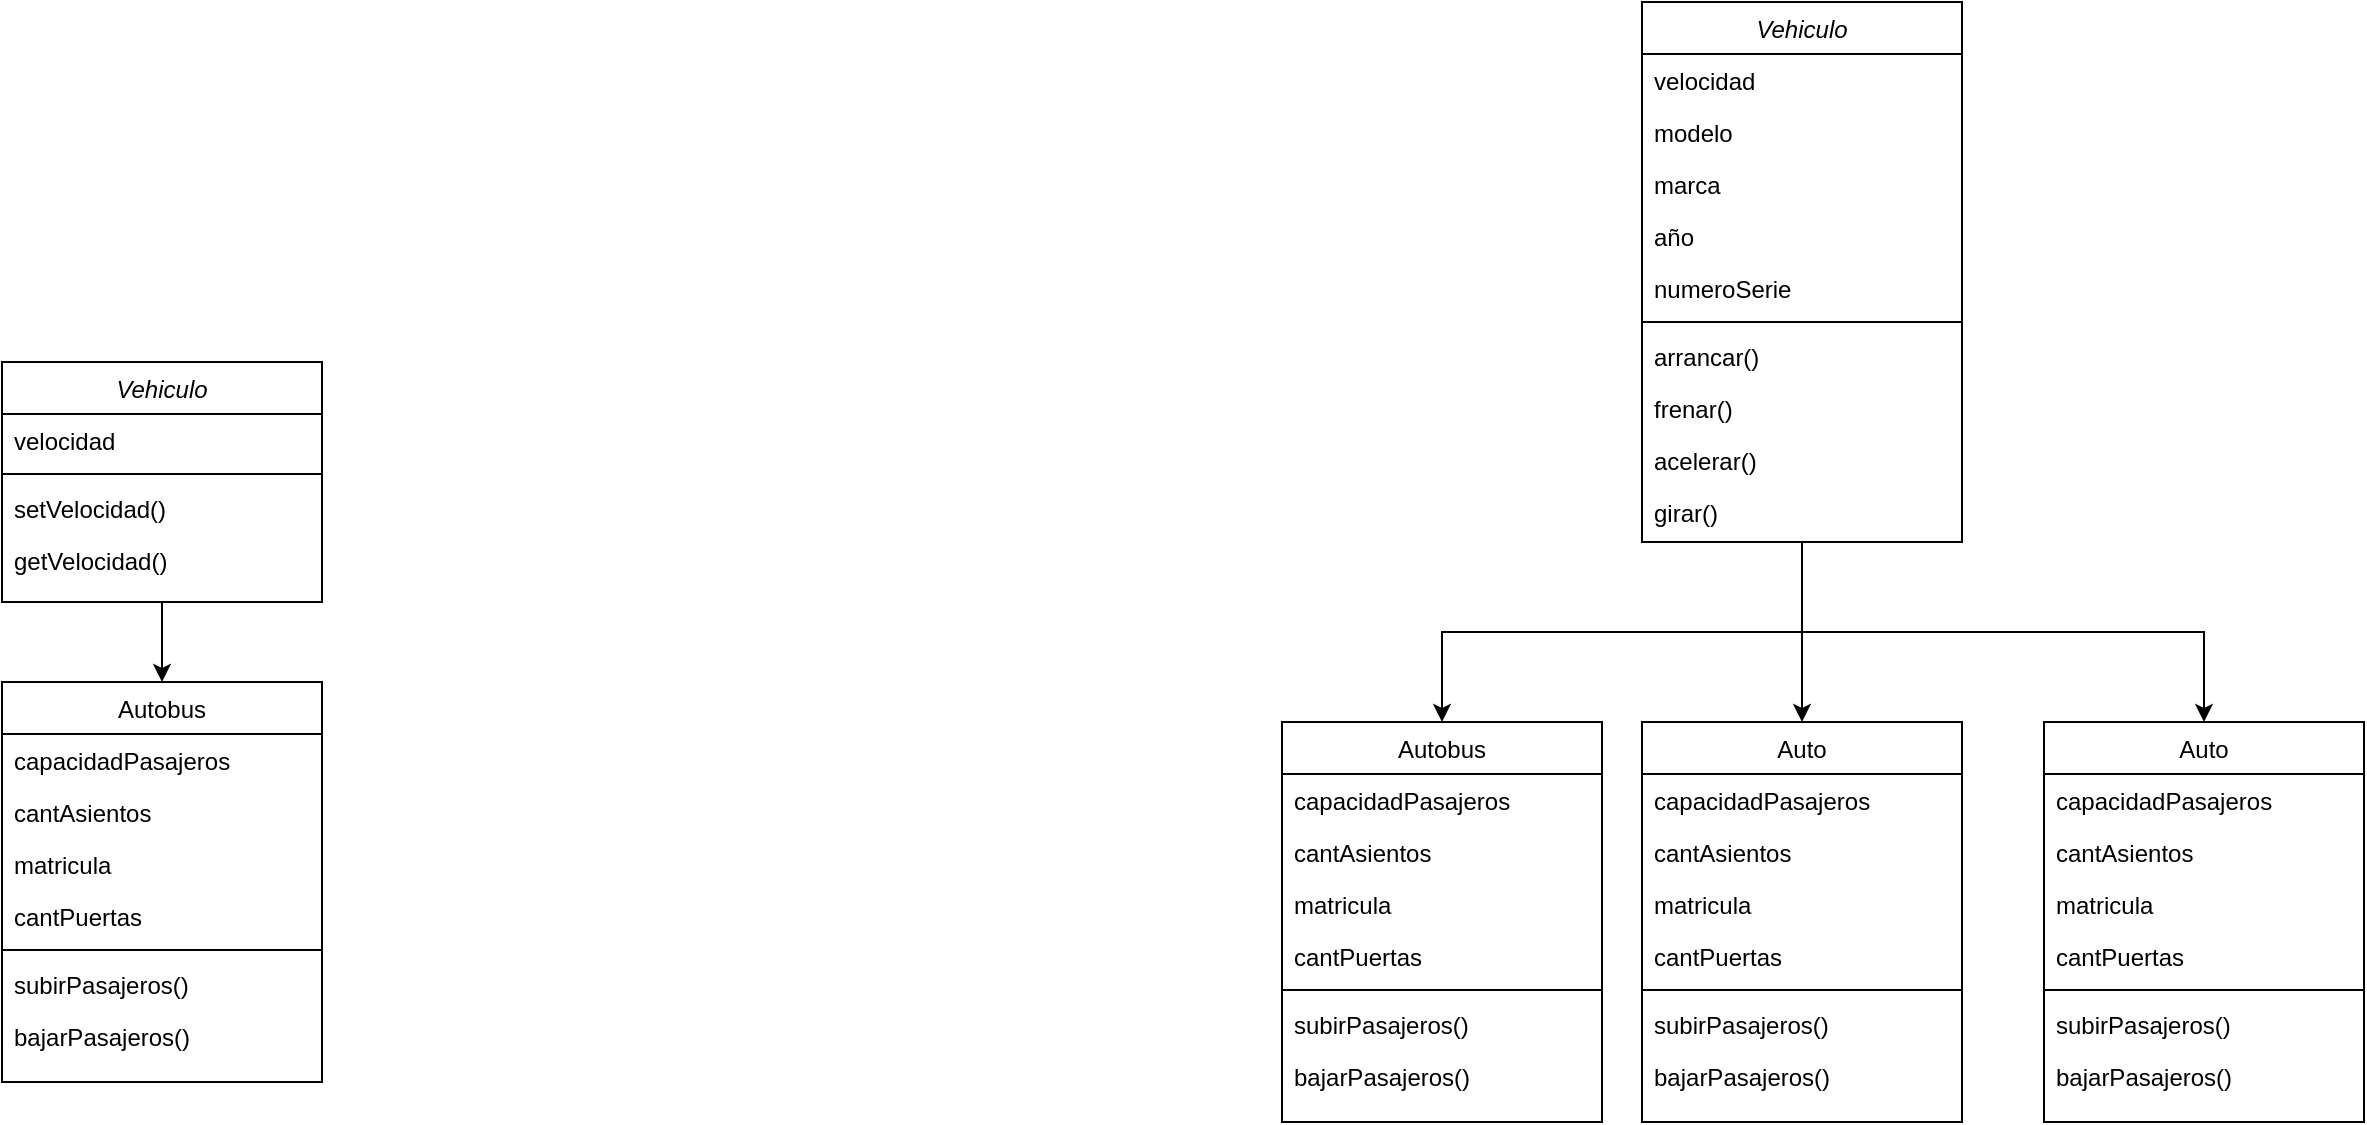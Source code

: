<mxfile version="24.7.7">
  <diagram id="C5RBs43oDa-KdzZeNtuy" name="Page-1">
    <mxGraphModel dx="1332" dy="1629" grid="1" gridSize="10" guides="1" tooltips="1" connect="1" arrows="1" fold="1" page="1" pageScale="1" pageWidth="827" pageHeight="1169" math="0" shadow="0">
      <root>
        <mxCell id="WIyWlLk6GJQsqaUBKTNV-0" />
        <mxCell id="WIyWlLk6GJQsqaUBKTNV-1" parent="WIyWlLk6GJQsqaUBKTNV-0" />
        <mxCell id="_eyF9fFfURAdQntwn9ls-6" style="edgeStyle=orthogonalEdgeStyle;rounded=0;orthogonalLoop=1;jettySize=auto;html=1;exitX=0.5;exitY=1;exitDx=0;exitDy=0;entryX=0.5;entryY=0;entryDx=0;entryDy=0;" parent="WIyWlLk6GJQsqaUBKTNV-1" source="zkfFHV4jXpPFQw0GAbJ--0" target="zkfFHV4jXpPFQw0GAbJ--6" edge="1">
          <mxGeometry relative="1" as="geometry" />
        </mxCell>
        <mxCell id="zkfFHV4jXpPFQw0GAbJ--0" value="Vehiculo" style="swimlane;fontStyle=2;align=center;verticalAlign=top;childLayout=stackLayout;horizontal=1;startSize=26;horizontalStack=0;resizeParent=1;resizeLast=0;collapsible=1;marginBottom=0;rounded=0;shadow=0;strokeWidth=1;" parent="WIyWlLk6GJQsqaUBKTNV-1" vertex="1">
          <mxGeometry x="220" y="130" width="160" height="120" as="geometry">
            <mxRectangle x="230" y="140" width="160" height="26" as="alternateBounds" />
          </mxGeometry>
        </mxCell>
        <mxCell id="zkfFHV4jXpPFQw0GAbJ--3" value="velocidad" style="text;align=left;verticalAlign=top;spacingLeft=4;spacingRight=4;overflow=hidden;rotatable=0;points=[[0,0.5],[1,0.5]];portConstraint=eastwest;rounded=0;shadow=0;html=0;" parent="zkfFHV4jXpPFQw0GAbJ--0" vertex="1">
          <mxGeometry y="26" width="160" height="26" as="geometry" />
        </mxCell>
        <mxCell id="zkfFHV4jXpPFQw0GAbJ--4" value="" style="line;html=1;strokeWidth=1;align=left;verticalAlign=middle;spacingTop=-1;spacingLeft=3;spacingRight=3;rotatable=0;labelPosition=right;points=[];portConstraint=eastwest;" parent="zkfFHV4jXpPFQw0GAbJ--0" vertex="1">
          <mxGeometry y="52" width="160" height="8" as="geometry" />
        </mxCell>
        <mxCell id="_eyF9fFfURAdQntwn9ls-2" value="setVelocidad()" style="text;align=left;verticalAlign=top;spacingLeft=4;spacingRight=4;overflow=hidden;rotatable=0;points=[[0,0.5],[1,0.5]];portConstraint=eastwest;" parent="zkfFHV4jXpPFQw0GAbJ--0" vertex="1">
          <mxGeometry y="60" width="160" height="26" as="geometry" />
        </mxCell>
        <mxCell id="_eyF9fFfURAdQntwn9ls-5" value="getVelocidad()" style="text;align=left;verticalAlign=top;spacingLeft=4;spacingRight=4;overflow=hidden;rotatable=0;points=[[0,0.5],[1,0.5]];portConstraint=eastwest;" parent="zkfFHV4jXpPFQw0GAbJ--0" vertex="1">
          <mxGeometry y="86" width="160" height="26" as="geometry" />
        </mxCell>
        <mxCell id="zkfFHV4jXpPFQw0GAbJ--6" value="Autobus" style="swimlane;fontStyle=0;align=center;verticalAlign=top;childLayout=stackLayout;horizontal=1;startSize=26;horizontalStack=0;resizeParent=1;resizeLast=0;collapsible=1;marginBottom=0;rounded=0;shadow=0;strokeWidth=1;" parent="WIyWlLk6GJQsqaUBKTNV-1" vertex="1">
          <mxGeometry x="220" y="290" width="160" height="200" as="geometry">
            <mxRectangle x="130" y="380" width="160" height="26" as="alternateBounds" />
          </mxGeometry>
        </mxCell>
        <mxCell id="zkfFHV4jXpPFQw0GAbJ--7" value="capacidadPasajeros" style="text;align=left;verticalAlign=top;spacingLeft=4;spacingRight=4;overflow=hidden;rotatable=0;points=[[0,0.5],[1,0.5]];portConstraint=eastwest;" parent="zkfFHV4jXpPFQw0GAbJ--6" vertex="1">
          <mxGeometry y="26" width="160" height="26" as="geometry" />
        </mxCell>
        <mxCell id="zkfFHV4jXpPFQw0GAbJ--8" value="cantAsientos" style="text;align=left;verticalAlign=top;spacingLeft=4;spacingRight=4;overflow=hidden;rotatable=0;points=[[0,0.5],[1,0.5]];portConstraint=eastwest;rounded=0;shadow=0;html=0;" parent="zkfFHV4jXpPFQw0GAbJ--6" vertex="1">
          <mxGeometry y="52" width="160" height="26" as="geometry" />
        </mxCell>
        <mxCell id="_eyF9fFfURAdQntwn9ls-7" value="matricula" style="text;align=left;verticalAlign=top;spacingLeft=4;spacingRight=4;overflow=hidden;rotatable=0;points=[[0,0.5],[1,0.5]];portConstraint=eastwest;rounded=0;shadow=0;html=0;" parent="zkfFHV4jXpPFQw0GAbJ--6" vertex="1">
          <mxGeometry y="78" width="160" height="26" as="geometry" />
        </mxCell>
        <mxCell id="_eyF9fFfURAdQntwn9ls-8" value="cantPuertas" style="text;align=left;verticalAlign=top;spacingLeft=4;spacingRight=4;overflow=hidden;rotatable=0;points=[[0,0.5],[1,0.5]];portConstraint=eastwest;rounded=0;shadow=0;html=0;" parent="zkfFHV4jXpPFQw0GAbJ--6" vertex="1">
          <mxGeometry y="104" width="160" height="26" as="geometry" />
        </mxCell>
        <mxCell id="zkfFHV4jXpPFQw0GAbJ--9" value="" style="line;html=1;strokeWidth=1;align=left;verticalAlign=middle;spacingTop=-1;spacingLeft=3;spacingRight=3;rotatable=0;labelPosition=right;points=[];portConstraint=eastwest;" parent="zkfFHV4jXpPFQw0GAbJ--6" vertex="1">
          <mxGeometry y="130" width="160" height="8" as="geometry" />
        </mxCell>
        <mxCell id="zkfFHV4jXpPFQw0GAbJ--10" value="subirPasajeros()" style="text;align=left;verticalAlign=top;spacingLeft=4;spacingRight=4;overflow=hidden;rotatable=0;points=[[0,0.5],[1,0.5]];portConstraint=eastwest;fontStyle=0" parent="zkfFHV4jXpPFQw0GAbJ--6" vertex="1">
          <mxGeometry y="138" width="160" height="26" as="geometry" />
        </mxCell>
        <mxCell id="zkfFHV4jXpPFQw0GAbJ--11" value="bajarPasajeros()" style="text;align=left;verticalAlign=top;spacingLeft=4;spacingRight=4;overflow=hidden;rotatable=0;points=[[0,0.5],[1,0.5]];portConstraint=eastwest;" parent="zkfFHV4jXpPFQw0GAbJ--6" vertex="1">
          <mxGeometry y="164" width="160" height="26" as="geometry" />
        </mxCell>
        <mxCell id="LvReY45hQWnyz_qZGlwv-34" style="edgeStyle=orthogonalEdgeStyle;rounded=0;orthogonalLoop=1;jettySize=auto;html=1;exitX=0.5;exitY=1;exitDx=0;exitDy=0;entryX=0.5;entryY=0;entryDx=0;entryDy=0;" edge="1" parent="WIyWlLk6GJQsqaUBKTNV-1" source="LvReY45hQWnyz_qZGlwv-2" target="LvReY45hQWnyz_qZGlwv-23">
          <mxGeometry relative="1" as="geometry">
            <mxPoint x="1140" y="310" as="targetPoint" />
          </mxGeometry>
        </mxCell>
        <mxCell id="LvReY45hQWnyz_qZGlwv-35" style="edgeStyle=orthogonalEdgeStyle;rounded=0;orthogonalLoop=1;jettySize=auto;html=1;exitX=0.5;exitY=1;exitDx=0;exitDy=0;entryX=0.5;entryY=0;entryDx=0;entryDy=0;" edge="1" parent="WIyWlLk6GJQsqaUBKTNV-1" source="LvReY45hQWnyz_qZGlwv-2" target="LvReY45hQWnyz_qZGlwv-10">
          <mxGeometry relative="1" as="geometry" />
        </mxCell>
        <mxCell id="LvReY45hQWnyz_qZGlwv-44" style="edgeStyle=orthogonalEdgeStyle;rounded=0;orthogonalLoop=1;jettySize=auto;html=1;exitX=0.5;exitY=1;exitDx=0;exitDy=0;entryX=0.5;entryY=0;entryDx=0;entryDy=0;" edge="1" parent="WIyWlLk6GJQsqaUBKTNV-1" source="LvReY45hQWnyz_qZGlwv-2" target="LvReY45hQWnyz_qZGlwv-36">
          <mxGeometry relative="1" as="geometry" />
        </mxCell>
        <mxCell id="LvReY45hQWnyz_qZGlwv-2" value="Vehiculo" style="swimlane;fontStyle=2;align=center;verticalAlign=top;childLayout=stackLayout;horizontal=1;startSize=26;horizontalStack=0;resizeParent=1;resizeLast=0;collapsible=1;marginBottom=0;rounded=0;shadow=0;strokeWidth=1;" vertex="1" parent="WIyWlLk6GJQsqaUBKTNV-1">
          <mxGeometry x="1040" y="-50" width="160" height="270" as="geometry">
            <mxRectangle x="230" y="140" width="160" height="26" as="alternateBounds" />
          </mxGeometry>
        </mxCell>
        <mxCell id="LvReY45hQWnyz_qZGlwv-4" value="velocidad" style="text;align=left;verticalAlign=top;spacingLeft=4;spacingRight=4;overflow=hidden;rotatable=0;points=[[0,0.5],[1,0.5]];portConstraint=eastwest;rounded=0;shadow=0;html=0;" vertex="1" parent="LvReY45hQWnyz_qZGlwv-2">
          <mxGeometry y="26" width="160" height="26" as="geometry" />
        </mxCell>
        <mxCell id="LvReY45hQWnyz_qZGlwv-19" value="modelo" style="text;align=left;verticalAlign=top;spacingLeft=4;spacingRight=4;overflow=hidden;rotatable=0;points=[[0,0.5],[1,0.5]];portConstraint=eastwest;rounded=0;shadow=0;html=0;" vertex="1" parent="LvReY45hQWnyz_qZGlwv-2">
          <mxGeometry y="52" width="160" height="26" as="geometry" />
        </mxCell>
        <mxCell id="LvReY45hQWnyz_qZGlwv-22" value="marca" style="text;align=left;verticalAlign=top;spacingLeft=4;spacingRight=4;overflow=hidden;rotatable=0;points=[[0,0.5],[1,0.5]];portConstraint=eastwest;rounded=0;shadow=0;html=0;" vertex="1" parent="LvReY45hQWnyz_qZGlwv-2">
          <mxGeometry y="78" width="160" height="26" as="geometry" />
        </mxCell>
        <mxCell id="LvReY45hQWnyz_qZGlwv-21" value="año" style="text;align=left;verticalAlign=top;spacingLeft=4;spacingRight=4;overflow=hidden;rotatable=0;points=[[0,0.5],[1,0.5]];portConstraint=eastwest;rounded=0;shadow=0;html=0;" vertex="1" parent="LvReY45hQWnyz_qZGlwv-2">
          <mxGeometry y="104" width="160" height="26" as="geometry" />
        </mxCell>
        <mxCell id="LvReY45hQWnyz_qZGlwv-20" value="numeroSerie" style="text;align=left;verticalAlign=top;spacingLeft=4;spacingRight=4;overflow=hidden;rotatable=0;points=[[0,0.5],[1,0.5]];portConstraint=eastwest;rounded=0;shadow=0;html=0;" vertex="1" parent="LvReY45hQWnyz_qZGlwv-2">
          <mxGeometry y="130" width="160" height="26" as="geometry" />
        </mxCell>
        <mxCell id="LvReY45hQWnyz_qZGlwv-5" value="" style="line;html=1;strokeWidth=1;align=left;verticalAlign=middle;spacingTop=-1;spacingLeft=3;spacingRight=3;rotatable=0;labelPosition=right;points=[];portConstraint=eastwest;" vertex="1" parent="LvReY45hQWnyz_qZGlwv-2">
          <mxGeometry y="156" width="160" height="8" as="geometry" />
        </mxCell>
        <mxCell id="LvReY45hQWnyz_qZGlwv-6" value="arrancar()" style="text;align=left;verticalAlign=top;spacingLeft=4;spacingRight=4;overflow=hidden;rotatable=0;points=[[0,0.5],[1,0.5]];portConstraint=eastwest;" vertex="1" parent="LvReY45hQWnyz_qZGlwv-2">
          <mxGeometry y="164" width="160" height="26" as="geometry" />
        </mxCell>
        <mxCell id="LvReY45hQWnyz_qZGlwv-7" value="frenar()" style="text;align=left;verticalAlign=top;spacingLeft=4;spacingRight=4;overflow=hidden;rotatable=0;points=[[0,0.5],[1,0.5]];portConstraint=eastwest;" vertex="1" parent="LvReY45hQWnyz_qZGlwv-2">
          <mxGeometry y="190" width="160" height="26" as="geometry" />
        </mxCell>
        <mxCell id="LvReY45hQWnyz_qZGlwv-8" value="acelerar()" style="text;align=left;verticalAlign=top;spacingLeft=4;spacingRight=4;overflow=hidden;rotatable=0;points=[[0,0.5],[1,0.5]];portConstraint=eastwest;" vertex="1" parent="LvReY45hQWnyz_qZGlwv-2">
          <mxGeometry y="216" width="160" height="26" as="geometry" />
        </mxCell>
        <mxCell id="LvReY45hQWnyz_qZGlwv-9" value="girar()" style="text;align=left;verticalAlign=top;spacingLeft=4;spacingRight=4;overflow=hidden;rotatable=0;points=[[0,0.5],[1,0.5]];portConstraint=eastwest;" vertex="1" parent="LvReY45hQWnyz_qZGlwv-2">
          <mxGeometry y="242" width="160" height="28" as="geometry" />
        </mxCell>
        <mxCell id="LvReY45hQWnyz_qZGlwv-10" value="Autobus" style="swimlane;fontStyle=0;align=center;verticalAlign=top;childLayout=stackLayout;horizontal=1;startSize=26;horizontalStack=0;resizeParent=1;resizeLast=0;collapsible=1;marginBottom=0;rounded=0;shadow=0;strokeWidth=1;" vertex="1" parent="WIyWlLk6GJQsqaUBKTNV-1">
          <mxGeometry x="860" y="310" width="160" height="200" as="geometry">
            <mxRectangle x="130" y="380" width="160" height="26" as="alternateBounds" />
          </mxGeometry>
        </mxCell>
        <mxCell id="LvReY45hQWnyz_qZGlwv-11" value="capacidadPasajeros" style="text;align=left;verticalAlign=top;spacingLeft=4;spacingRight=4;overflow=hidden;rotatable=0;points=[[0,0.5],[1,0.5]];portConstraint=eastwest;" vertex="1" parent="LvReY45hQWnyz_qZGlwv-10">
          <mxGeometry y="26" width="160" height="26" as="geometry" />
        </mxCell>
        <mxCell id="LvReY45hQWnyz_qZGlwv-12" value="cantAsientos" style="text;align=left;verticalAlign=top;spacingLeft=4;spacingRight=4;overflow=hidden;rotatable=0;points=[[0,0.5],[1,0.5]];portConstraint=eastwest;rounded=0;shadow=0;html=0;" vertex="1" parent="LvReY45hQWnyz_qZGlwv-10">
          <mxGeometry y="52" width="160" height="26" as="geometry" />
        </mxCell>
        <mxCell id="LvReY45hQWnyz_qZGlwv-13" value="matricula" style="text;align=left;verticalAlign=top;spacingLeft=4;spacingRight=4;overflow=hidden;rotatable=0;points=[[0,0.5],[1,0.5]];portConstraint=eastwest;rounded=0;shadow=0;html=0;" vertex="1" parent="LvReY45hQWnyz_qZGlwv-10">
          <mxGeometry y="78" width="160" height="26" as="geometry" />
        </mxCell>
        <mxCell id="LvReY45hQWnyz_qZGlwv-14" value="cantPuertas" style="text;align=left;verticalAlign=top;spacingLeft=4;spacingRight=4;overflow=hidden;rotatable=0;points=[[0,0.5],[1,0.5]];portConstraint=eastwest;rounded=0;shadow=0;html=0;" vertex="1" parent="LvReY45hQWnyz_qZGlwv-10">
          <mxGeometry y="104" width="160" height="26" as="geometry" />
        </mxCell>
        <mxCell id="LvReY45hQWnyz_qZGlwv-15" value="" style="line;html=1;strokeWidth=1;align=left;verticalAlign=middle;spacingTop=-1;spacingLeft=3;spacingRight=3;rotatable=0;labelPosition=right;points=[];portConstraint=eastwest;" vertex="1" parent="LvReY45hQWnyz_qZGlwv-10">
          <mxGeometry y="130" width="160" height="8" as="geometry" />
        </mxCell>
        <mxCell id="LvReY45hQWnyz_qZGlwv-16" value="subirPasajeros()" style="text;align=left;verticalAlign=top;spacingLeft=4;spacingRight=4;overflow=hidden;rotatable=0;points=[[0,0.5],[1,0.5]];portConstraint=eastwest;fontStyle=0" vertex="1" parent="LvReY45hQWnyz_qZGlwv-10">
          <mxGeometry y="138" width="160" height="26" as="geometry" />
        </mxCell>
        <mxCell id="LvReY45hQWnyz_qZGlwv-17" value="bajarPasajeros()" style="text;align=left;verticalAlign=top;spacingLeft=4;spacingRight=4;overflow=hidden;rotatable=0;points=[[0,0.5],[1,0.5]];portConstraint=eastwest;" vertex="1" parent="LvReY45hQWnyz_qZGlwv-10">
          <mxGeometry y="164" width="160" height="26" as="geometry" />
        </mxCell>
        <mxCell id="LvReY45hQWnyz_qZGlwv-23" value="Auto" style="swimlane;fontStyle=0;align=center;verticalAlign=top;childLayout=stackLayout;horizontal=1;startSize=26;horizontalStack=0;resizeParent=1;resizeLast=0;collapsible=1;marginBottom=0;rounded=0;shadow=0;strokeWidth=1;" vertex="1" parent="WIyWlLk6GJQsqaUBKTNV-1">
          <mxGeometry x="1040" y="310" width="160" height="200" as="geometry">
            <mxRectangle x="130" y="380" width="160" height="26" as="alternateBounds" />
          </mxGeometry>
        </mxCell>
        <mxCell id="LvReY45hQWnyz_qZGlwv-24" value="capacidadPasajeros" style="text;align=left;verticalAlign=top;spacingLeft=4;spacingRight=4;overflow=hidden;rotatable=0;points=[[0,0.5],[1,0.5]];portConstraint=eastwest;" vertex="1" parent="LvReY45hQWnyz_qZGlwv-23">
          <mxGeometry y="26" width="160" height="26" as="geometry" />
        </mxCell>
        <mxCell id="LvReY45hQWnyz_qZGlwv-25" value="cantAsientos" style="text;align=left;verticalAlign=top;spacingLeft=4;spacingRight=4;overflow=hidden;rotatable=0;points=[[0,0.5],[1,0.5]];portConstraint=eastwest;rounded=0;shadow=0;html=0;" vertex="1" parent="LvReY45hQWnyz_qZGlwv-23">
          <mxGeometry y="52" width="160" height="26" as="geometry" />
        </mxCell>
        <mxCell id="LvReY45hQWnyz_qZGlwv-26" value="matricula" style="text;align=left;verticalAlign=top;spacingLeft=4;spacingRight=4;overflow=hidden;rotatable=0;points=[[0,0.5],[1,0.5]];portConstraint=eastwest;rounded=0;shadow=0;html=0;" vertex="1" parent="LvReY45hQWnyz_qZGlwv-23">
          <mxGeometry y="78" width="160" height="26" as="geometry" />
        </mxCell>
        <mxCell id="LvReY45hQWnyz_qZGlwv-27" value="cantPuertas" style="text;align=left;verticalAlign=top;spacingLeft=4;spacingRight=4;overflow=hidden;rotatable=0;points=[[0,0.5],[1,0.5]];portConstraint=eastwest;rounded=0;shadow=0;html=0;" vertex="1" parent="LvReY45hQWnyz_qZGlwv-23">
          <mxGeometry y="104" width="160" height="26" as="geometry" />
        </mxCell>
        <mxCell id="LvReY45hQWnyz_qZGlwv-28" value="" style="line;html=1;strokeWidth=1;align=left;verticalAlign=middle;spacingTop=-1;spacingLeft=3;spacingRight=3;rotatable=0;labelPosition=right;points=[];portConstraint=eastwest;" vertex="1" parent="LvReY45hQWnyz_qZGlwv-23">
          <mxGeometry y="130" width="160" height="8" as="geometry" />
        </mxCell>
        <mxCell id="LvReY45hQWnyz_qZGlwv-29" value="subirPasajeros()" style="text;align=left;verticalAlign=top;spacingLeft=4;spacingRight=4;overflow=hidden;rotatable=0;points=[[0,0.5],[1,0.5]];portConstraint=eastwest;fontStyle=0" vertex="1" parent="LvReY45hQWnyz_qZGlwv-23">
          <mxGeometry y="138" width="160" height="26" as="geometry" />
        </mxCell>
        <mxCell id="LvReY45hQWnyz_qZGlwv-30" value="bajarPasajeros()" style="text;align=left;verticalAlign=top;spacingLeft=4;spacingRight=4;overflow=hidden;rotatable=0;points=[[0,0.5],[1,0.5]];portConstraint=eastwest;" vertex="1" parent="LvReY45hQWnyz_qZGlwv-23">
          <mxGeometry y="164" width="160" height="26" as="geometry" />
        </mxCell>
        <mxCell id="LvReY45hQWnyz_qZGlwv-36" value="Auto" style="swimlane;fontStyle=0;align=center;verticalAlign=top;childLayout=stackLayout;horizontal=1;startSize=26;horizontalStack=0;resizeParent=1;resizeLast=0;collapsible=1;marginBottom=0;rounded=0;shadow=0;strokeWidth=1;" vertex="1" parent="WIyWlLk6GJQsqaUBKTNV-1">
          <mxGeometry x="1241" y="310" width="160" height="200" as="geometry">
            <mxRectangle x="130" y="380" width="160" height="26" as="alternateBounds" />
          </mxGeometry>
        </mxCell>
        <mxCell id="LvReY45hQWnyz_qZGlwv-37" value="capacidadPasajeros" style="text;align=left;verticalAlign=top;spacingLeft=4;spacingRight=4;overflow=hidden;rotatable=0;points=[[0,0.5],[1,0.5]];portConstraint=eastwest;" vertex="1" parent="LvReY45hQWnyz_qZGlwv-36">
          <mxGeometry y="26" width="160" height="26" as="geometry" />
        </mxCell>
        <mxCell id="LvReY45hQWnyz_qZGlwv-38" value="cantAsientos" style="text;align=left;verticalAlign=top;spacingLeft=4;spacingRight=4;overflow=hidden;rotatable=0;points=[[0,0.5],[1,0.5]];portConstraint=eastwest;rounded=0;shadow=0;html=0;" vertex="1" parent="LvReY45hQWnyz_qZGlwv-36">
          <mxGeometry y="52" width="160" height="26" as="geometry" />
        </mxCell>
        <mxCell id="LvReY45hQWnyz_qZGlwv-39" value="matricula" style="text;align=left;verticalAlign=top;spacingLeft=4;spacingRight=4;overflow=hidden;rotatable=0;points=[[0,0.5],[1,0.5]];portConstraint=eastwest;rounded=0;shadow=0;html=0;" vertex="1" parent="LvReY45hQWnyz_qZGlwv-36">
          <mxGeometry y="78" width="160" height="26" as="geometry" />
        </mxCell>
        <mxCell id="LvReY45hQWnyz_qZGlwv-40" value="cantPuertas" style="text;align=left;verticalAlign=top;spacingLeft=4;spacingRight=4;overflow=hidden;rotatable=0;points=[[0,0.5],[1,0.5]];portConstraint=eastwest;rounded=0;shadow=0;html=0;" vertex="1" parent="LvReY45hQWnyz_qZGlwv-36">
          <mxGeometry y="104" width="160" height="26" as="geometry" />
        </mxCell>
        <mxCell id="LvReY45hQWnyz_qZGlwv-41" value="" style="line;html=1;strokeWidth=1;align=left;verticalAlign=middle;spacingTop=-1;spacingLeft=3;spacingRight=3;rotatable=0;labelPosition=right;points=[];portConstraint=eastwest;" vertex="1" parent="LvReY45hQWnyz_qZGlwv-36">
          <mxGeometry y="130" width="160" height="8" as="geometry" />
        </mxCell>
        <mxCell id="LvReY45hQWnyz_qZGlwv-42" value="subirPasajeros()" style="text;align=left;verticalAlign=top;spacingLeft=4;spacingRight=4;overflow=hidden;rotatable=0;points=[[0,0.5],[1,0.5]];portConstraint=eastwest;fontStyle=0" vertex="1" parent="LvReY45hQWnyz_qZGlwv-36">
          <mxGeometry y="138" width="160" height="26" as="geometry" />
        </mxCell>
        <mxCell id="LvReY45hQWnyz_qZGlwv-43" value="bajarPasajeros()" style="text;align=left;verticalAlign=top;spacingLeft=4;spacingRight=4;overflow=hidden;rotatable=0;points=[[0,0.5],[1,0.5]];portConstraint=eastwest;" vertex="1" parent="LvReY45hQWnyz_qZGlwv-36">
          <mxGeometry y="164" width="160" height="26" as="geometry" />
        </mxCell>
      </root>
    </mxGraphModel>
  </diagram>
</mxfile>
